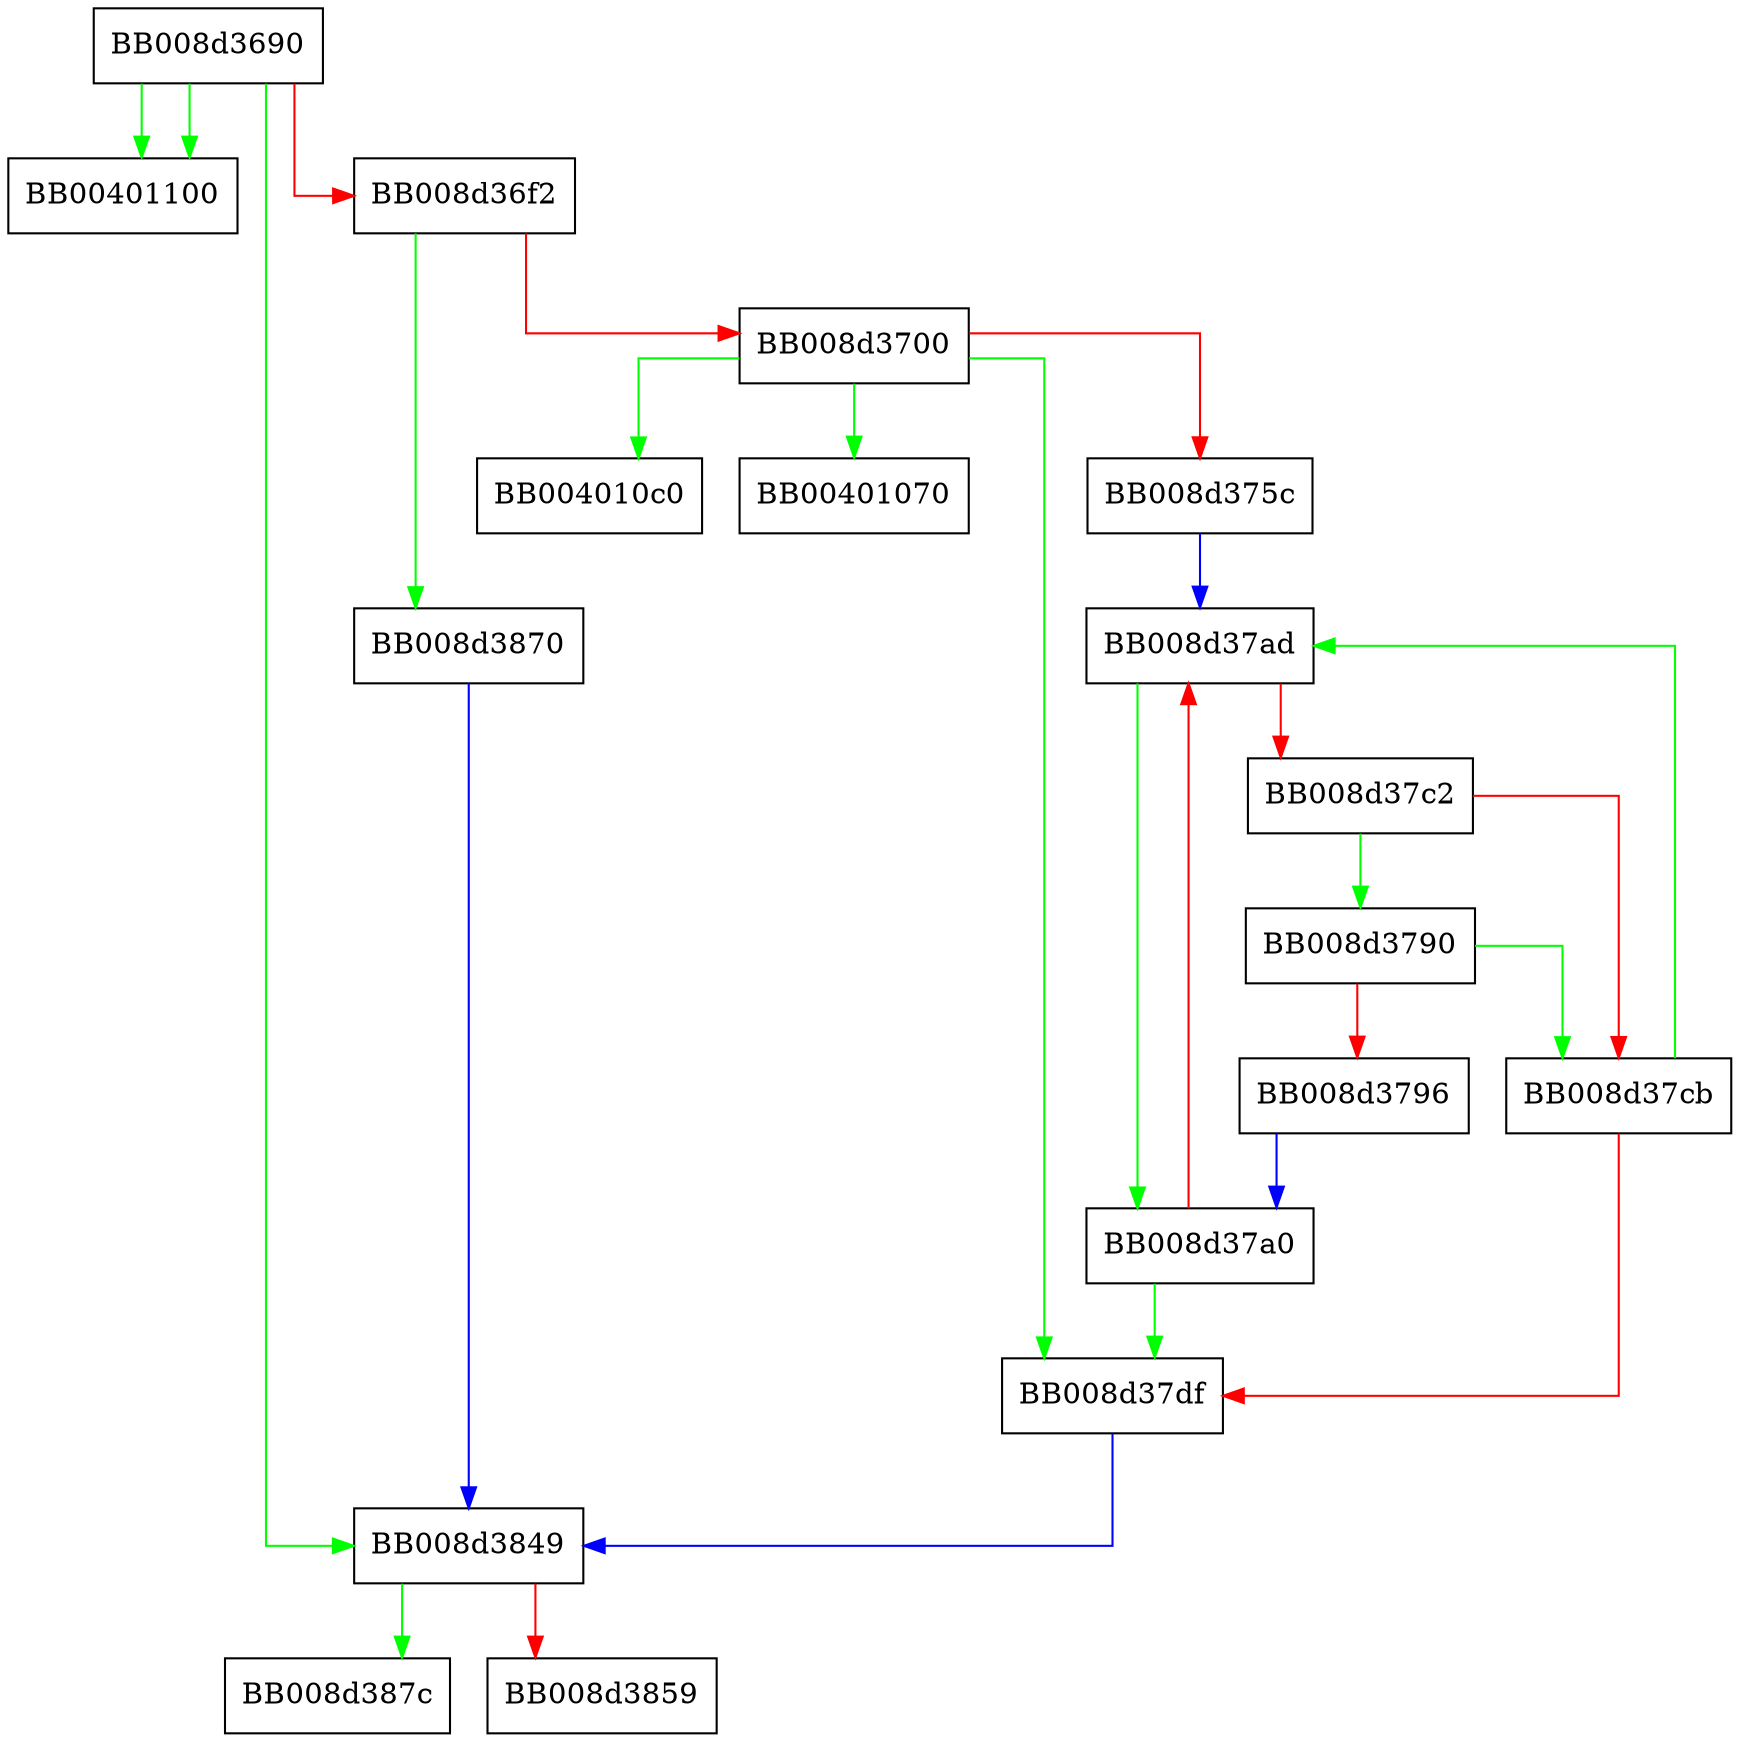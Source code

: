 digraph __tzfile_default {
  node [shape="box"];
  graph [splines=ortho];
  BB008d3690 -> BB00401100 [color="green"];
  BB008d3690 -> BB00401100 [color="green"];
  BB008d3690 -> BB008d3849 [color="green"];
  BB008d3690 -> BB008d36f2 [color="red"];
  BB008d36f2 -> BB008d3870 [color="green"];
  BB008d36f2 -> BB008d3700 [color="red"];
  BB008d3700 -> BB004010c0 [color="green"];
  BB008d3700 -> BB00401070 [color="green"];
  BB008d3700 -> BB008d37df [color="green"];
  BB008d3700 -> BB008d375c [color="red"];
  BB008d375c -> BB008d37ad [color="blue"];
  BB008d3790 -> BB008d37cb [color="green"];
  BB008d3790 -> BB008d3796 [color="red"];
  BB008d3796 -> BB008d37a0 [color="blue"];
  BB008d37a0 -> BB008d37df [color="green"];
  BB008d37a0 -> BB008d37ad [color="red"];
  BB008d37ad -> BB008d37a0 [color="green"];
  BB008d37ad -> BB008d37c2 [color="red"];
  BB008d37c2 -> BB008d3790 [color="green"];
  BB008d37c2 -> BB008d37cb [color="red"];
  BB008d37cb -> BB008d37ad [color="green"];
  BB008d37cb -> BB008d37df [color="red"];
  BB008d37df -> BB008d3849 [color="blue"];
  BB008d3849 -> BB008d387c [color="green"];
  BB008d3849 -> BB008d3859 [color="red"];
  BB008d3870 -> BB008d3849 [color="blue"];
}